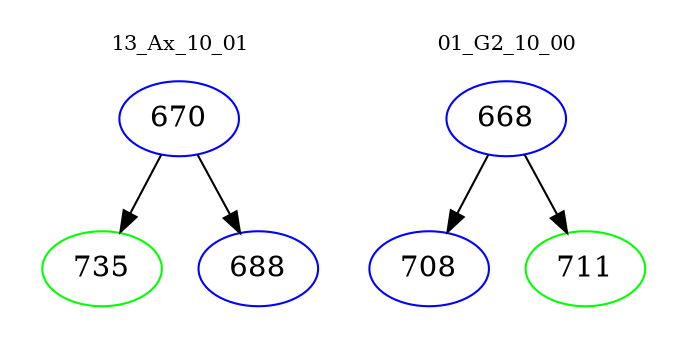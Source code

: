 digraph{
subgraph cluster_0 {
color = white
label = "13_Ax_10_01";
fontsize=10;
T0_670 [label="670", color="blue"]
T0_670 -> T0_735 [color="black"]
T0_735 [label="735", color="green"]
T0_670 -> T0_688 [color="black"]
T0_688 [label="688", color="blue"]
}
subgraph cluster_1 {
color = white
label = "01_G2_10_00";
fontsize=10;
T1_668 [label="668", color="blue"]
T1_668 -> T1_708 [color="black"]
T1_708 [label="708", color="blue"]
T1_668 -> T1_711 [color="black"]
T1_711 [label="711", color="green"]
}
}
